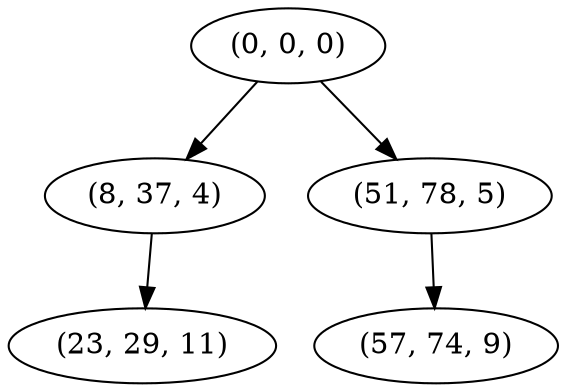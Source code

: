 digraph tree {
    "(0, 0, 0)";
    "(8, 37, 4)";
    "(23, 29, 11)";
    "(51, 78, 5)";
    "(57, 74, 9)";
    "(0, 0, 0)" -> "(8, 37, 4)";
    "(0, 0, 0)" -> "(51, 78, 5)";
    "(8, 37, 4)" -> "(23, 29, 11)";
    "(51, 78, 5)" -> "(57, 74, 9)";
}
